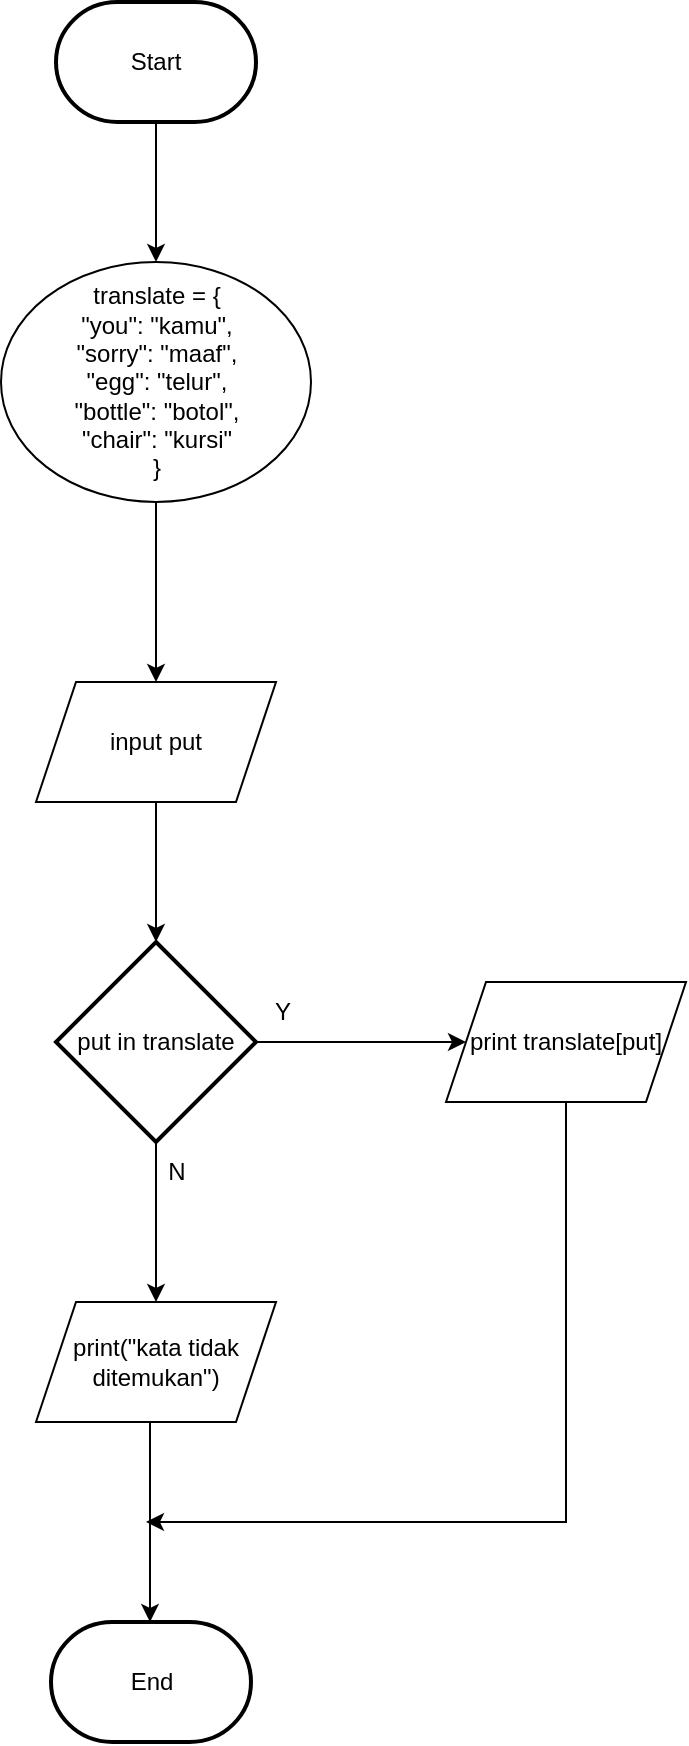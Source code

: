 <mxfile version="24.8.3">
  <diagram name="Page-1" id="dsPcrtad0bS-Pw5isFoL">
    <mxGraphModel dx="1000" dy="530" grid="1" gridSize="10" guides="1" tooltips="1" connect="1" arrows="1" fold="1" page="1" pageScale="1" pageWidth="850" pageHeight="1100" math="0" shadow="0">
      <root>
        <mxCell id="0" />
        <mxCell id="1" parent="0" />
        <mxCell id="lRHzUNECIHvVTKPmiHY7-3" value="" style="edgeStyle=orthogonalEdgeStyle;rounded=0;orthogonalLoop=1;jettySize=auto;html=1;" edge="1" parent="1" source="lRHzUNECIHvVTKPmiHY7-1" target="lRHzUNECIHvVTKPmiHY7-2">
          <mxGeometry relative="1" as="geometry" />
        </mxCell>
        <mxCell id="lRHzUNECIHvVTKPmiHY7-1" value="Start" style="strokeWidth=2;html=1;shape=mxgraph.flowchart.terminator;whiteSpace=wrap;" vertex="1" parent="1">
          <mxGeometry x="325" y="30" width="100" height="60" as="geometry" />
        </mxCell>
        <mxCell id="lRHzUNECIHvVTKPmiHY7-5" value="" style="edgeStyle=orthogonalEdgeStyle;rounded=0;orthogonalLoop=1;jettySize=auto;html=1;" edge="1" parent="1" source="lRHzUNECIHvVTKPmiHY7-2" target="lRHzUNECIHvVTKPmiHY7-4">
          <mxGeometry relative="1" as="geometry" />
        </mxCell>
        <mxCell id="lRHzUNECIHvVTKPmiHY7-2" value="translate = {&lt;div&gt;&lt;span class=&quot;hljs-string&quot;&gt;&quot;you&quot;&lt;/span&gt;: &lt;span class=&quot;hljs-string&quot;&gt;&quot;kamu&quot;&lt;/span&gt;,&lt;br/&gt;    &lt;span class=&quot;hljs-string&quot;&gt;&quot;sorry&quot;&lt;/span&gt;: &lt;span class=&quot;hljs-string&quot;&gt;&quot;maaf&quot;&lt;/span&gt;,&lt;br/&gt;    &lt;span class=&quot;hljs-string&quot;&gt;&quot;egg&quot;&lt;/span&gt;: &lt;span class=&quot;hljs-string&quot;&gt;&quot;telur&quot;&lt;/span&gt;,&lt;br/&gt;    &lt;span class=&quot;hljs-string&quot;&gt;&quot;bottle&quot;&lt;/span&gt;: &lt;span class=&quot;hljs-string&quot;&gt;&quot;botol&quot;&lt;/span&gt;,&lt;br/&gt;    &lt;span class=&quot;hljs-string&quot;&gt;&quot;chair&quot;&lt;/span&gt;: &lt;span class=&quot;hljs-string&quot;&gt;&quot;kursi&quot;&lt;/span&gt;&lt;br/&gt;}&lt;/div&gt;" style="ellipse;whiteSpace=wrap;html=1;" vertex="1" parent="1">
          <mxGeometry x="297.5" y="160" width="155" height="120" as="geometry" />
        </mxCell>
        <mxCell id="lRHzUNECIHvVTKPmiHY7-8" value="" style="edgeStyle=orthogonalEdgeStyle;rounded=0;orthogonalLoop=1;jettySize=auto;html=1;" edge="1" parent="1" source="lRHzUNECIHvVTKPmiHY7-4" target="lRHzUNECIHvVTKPmiHY7-7">
          <mxGeometry relative="1" as="geometry" />
        </mxCell>
        <mxCell id="lRHzUNECIHvVTKPmiHY7-4" value="input put" style="shape=parallelogram;perimeter=parallelogramPerimeter;whiteSpace=wrap;html=1;fixedSize=1;" vertex="1" parent="1">
          <mxGeometry x="315" y="370" width="120" height="60" as="geometry" />
        </mxCell>
        <mxCell id="lRHzUNECIHvVTKPmiHY7-10" value="" style="edgeStyle=orthogonalEdgeStyle;rounded=0;orthogonalLoop=1;jettySize=auto;html=1;" edge="1" parent="1" source="lRHzUNECIHvVTKPmiHY7-7" target="lRHzUNECIHvVTKPmiHY7-9">
          <mxGeometry relative="1" as="geometry" />
        </mxCell>
        <mxCell id="lRHzUNECIHvVTKPmiHY7-14" value="" style="edgeStyle=orthogonalEdgeStyle;rounded=0;orthogonalLoop=1;jettySize=auto;html=1;" edge="1" parent="1" source="lRHzUNECIHvVTKPmiHY7-7" target="lRHzUNECIHvVTKPmiHY7-13">
          <mxGeometry relative="1" as="geometry" />
        </mxCell>
        <mxCell id="lRHzUNECIHvVTKPmiHY7-7" value="put in translate" style="strokeWidth=2;html=1;shape=mxgraph.flowchart.decision;whiteSpace=wrap;" vertex="1" parent="1">
          <mxGeometry x="325" y="500" width="100" height="100" as="geometry" />
        </mxCell>
        <mxCell id="lRHzUNECIHvVTKPmiHY7-19" style="edgeStyle=orthogonalEdgeStyle;rounded=0;orthogonalLoop=1;jettySize=auto;html=1;exitX=0.5;exitY=1;exitDx=0;exitDy=0;" edge="1" parent="1" source="lRHzUNECIHvVTKPmiHY7-9">
          <mxGeometry relative="1" as="geometry">
            <mxPoint x="370" y="790" as="targetPoint" />
            <Array as="points">
              <mxPoint x="580" y="790" />
            </Array>
          </mxGeometry>
        </mxCell>
        <mxCell id="lRHzUNECIHvVTKPmiHY7-9" value="print translate[put]" style="shape=parallelogram;perimeter=parallelogramPerimeter;whiteSpace=wrap;html=1;fixedSize=1;" vertex="1" parent="1">
          <mxGeometry x="520" y="520" width="120" height="60" as="geometry" />
        </mxCell>
        <mxCell id="lRHzUNECIHvVTKPmiHY7-11" value="Y" style="text;html=1;align=center;verticalAlign=middle;resizable=0;points=[];autosize=1;strokeColor=none;fillColor=none;" vertex="1" parent="1">
          <mxGeometry x="422.5" y="520" width="30" height="30" as="geometry" />
        </mxCell>
        <mxCell id="lRHzUNECIHvVTKPmiHY7-12" value="N" style="text;html=1;align=center;verticalAlign=middle;resizable=0;points=[];autosize=1;strokeColor=none;fillColor=none;" vertex="1" parent="1">
          <mxGeometry x="370" y="600" width="30" height="30" as="geometry" />
        </mxCell>
        <mxCell id="lRHzUNECIHvVTKPmiHY7-16" value="" style="edgeStyle=orthogonalEdgeStyle;rounded=0;orthogonalLoop=1;jettySize=auto;html=1;" edge="1" parent="1" source="lRHzUNECIHvVTKPmiHY7-13" target="lRHzUNECIHvVTKPmiHY7-15">
          <mxGeometry relative="1" as="geometry">
            <Array as="points">
              <mxPoint x="372" y="760" />
              <mxPoint x="372" y="760" />
            </Array>
          </mxGeometry>
        </mxCell>
        <mxCell id="lRHzUNECIHvVTKPmiHY7-13" value="print(&quot;kata tidak ditemukan&quot;)" style="shape=parallelogram;perimeter=parallelogramPerimeter;whiteSpace=wrap;html=1;fixedSize=1;" vertex="1" parent="1">
          <mxGeometry x="315" y="680" width="120" height="60" as="geometry" />
        </mxCell>
        <mxCell id="lRHzUNECIHvVTKPmiHY7-15" value="End" style="strokeWidth=2;html=1;shape=mxgraph.flowchart.terminator;whiteSpace=wrap;" vertex="1" parent="1">
          <mxGeometry x="322.5" y="840" width="100" height="60" as="geometry" />
        </mxCell>
      </root>
    </mxGraphModel>
  </diagram>
</mxfile>

